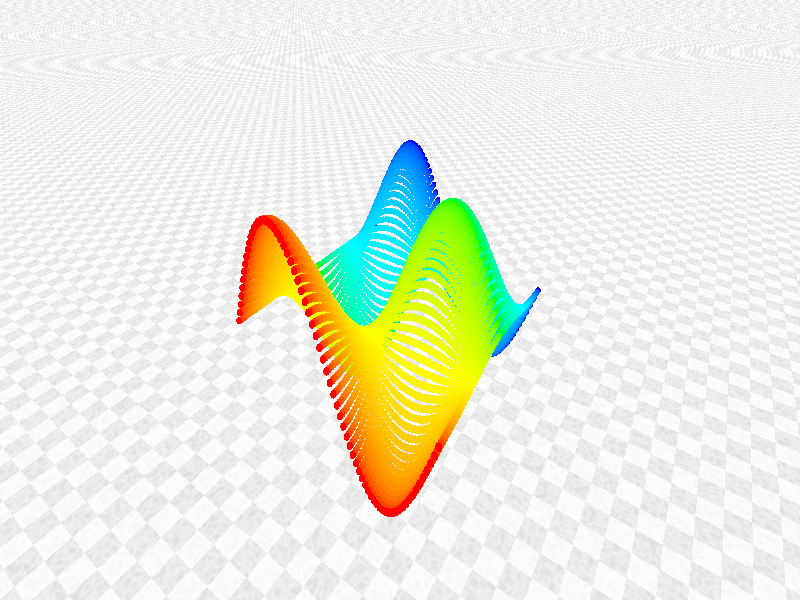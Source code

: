 #include "colors.inc"                                   
#include "textures.inc"

#declare kugel=sphere {
    <0,0,0>, 0.12     
}  


plane{<0,1,0>,1 
    hollow  
    texture{
        pigment{
            bozo turbulence 0.85 scale 1.0 translate<5,0,0>
            color_map{
                 [0.5 rgb <0.20, 0.20, 1.0>]
                 [0.6 rgb <1,1,1>]
                 [1.0 rgb <0.5,0.5,0.5>]
            }
        }
        finish {ambient 1 diffuse 0} }      
        scale 10000
}  


camera {
    location <10, 10, -15>
    look_at  <0, 0,  0>  
    //right hor_res/ver_res*x
    right 16/9*x
}   

light_source { <2, 5, -20> color White}     

#declare TileNormal=normal{
    gradient x 2 
    slope_map{
        [0 <0, 1>] 
        [.05 <1, 0>] 
        [.95 <1, 0>] 
        [1 <0, -1>]
    }
} 

plane { <0, 1, 0>, -5.2
    pigment{ 
        checker
        pigment { granite color_map { [0 rgb 1][1 rgb .9] } }
        pigment { granite color_map { [0 rgb .9][1 rgb .7] } }
    }
    finish { specular 1 }
    normal{
        average normal_map{
            [1 TileNormal]
            [1 TileNormal rotate y*90]
        }
    }
} 

#declare cs = function{ 
  spline { 
    000, <1,0,0>   
    025, <1,1,0>
    050, <0,1,0>
    075, <0,1,1>
    100, <0,0,1>
  }
}

#declare sp=union{ 
    #local siz=360;
    #local step=5; 
    #local w=10;
                          
    #for(i,0,siz-step,step)
         
        #local x1=i/360*w; 
        #local h1=2*sin(radians(i));
        
        #for(j,0,siz-step,step)    
            #local h2=2*cos(radians(j));
                 
            #local percent=(j)/(siz-step)*100;
         
                
            #local z1=j/360*w;
                
            object{kugel translate <x1,h1*h2,z1> pigment{color cs(percent)}}   
        #end 
    #end  
}

object{sp translate <-w/2,0,-w/2>}